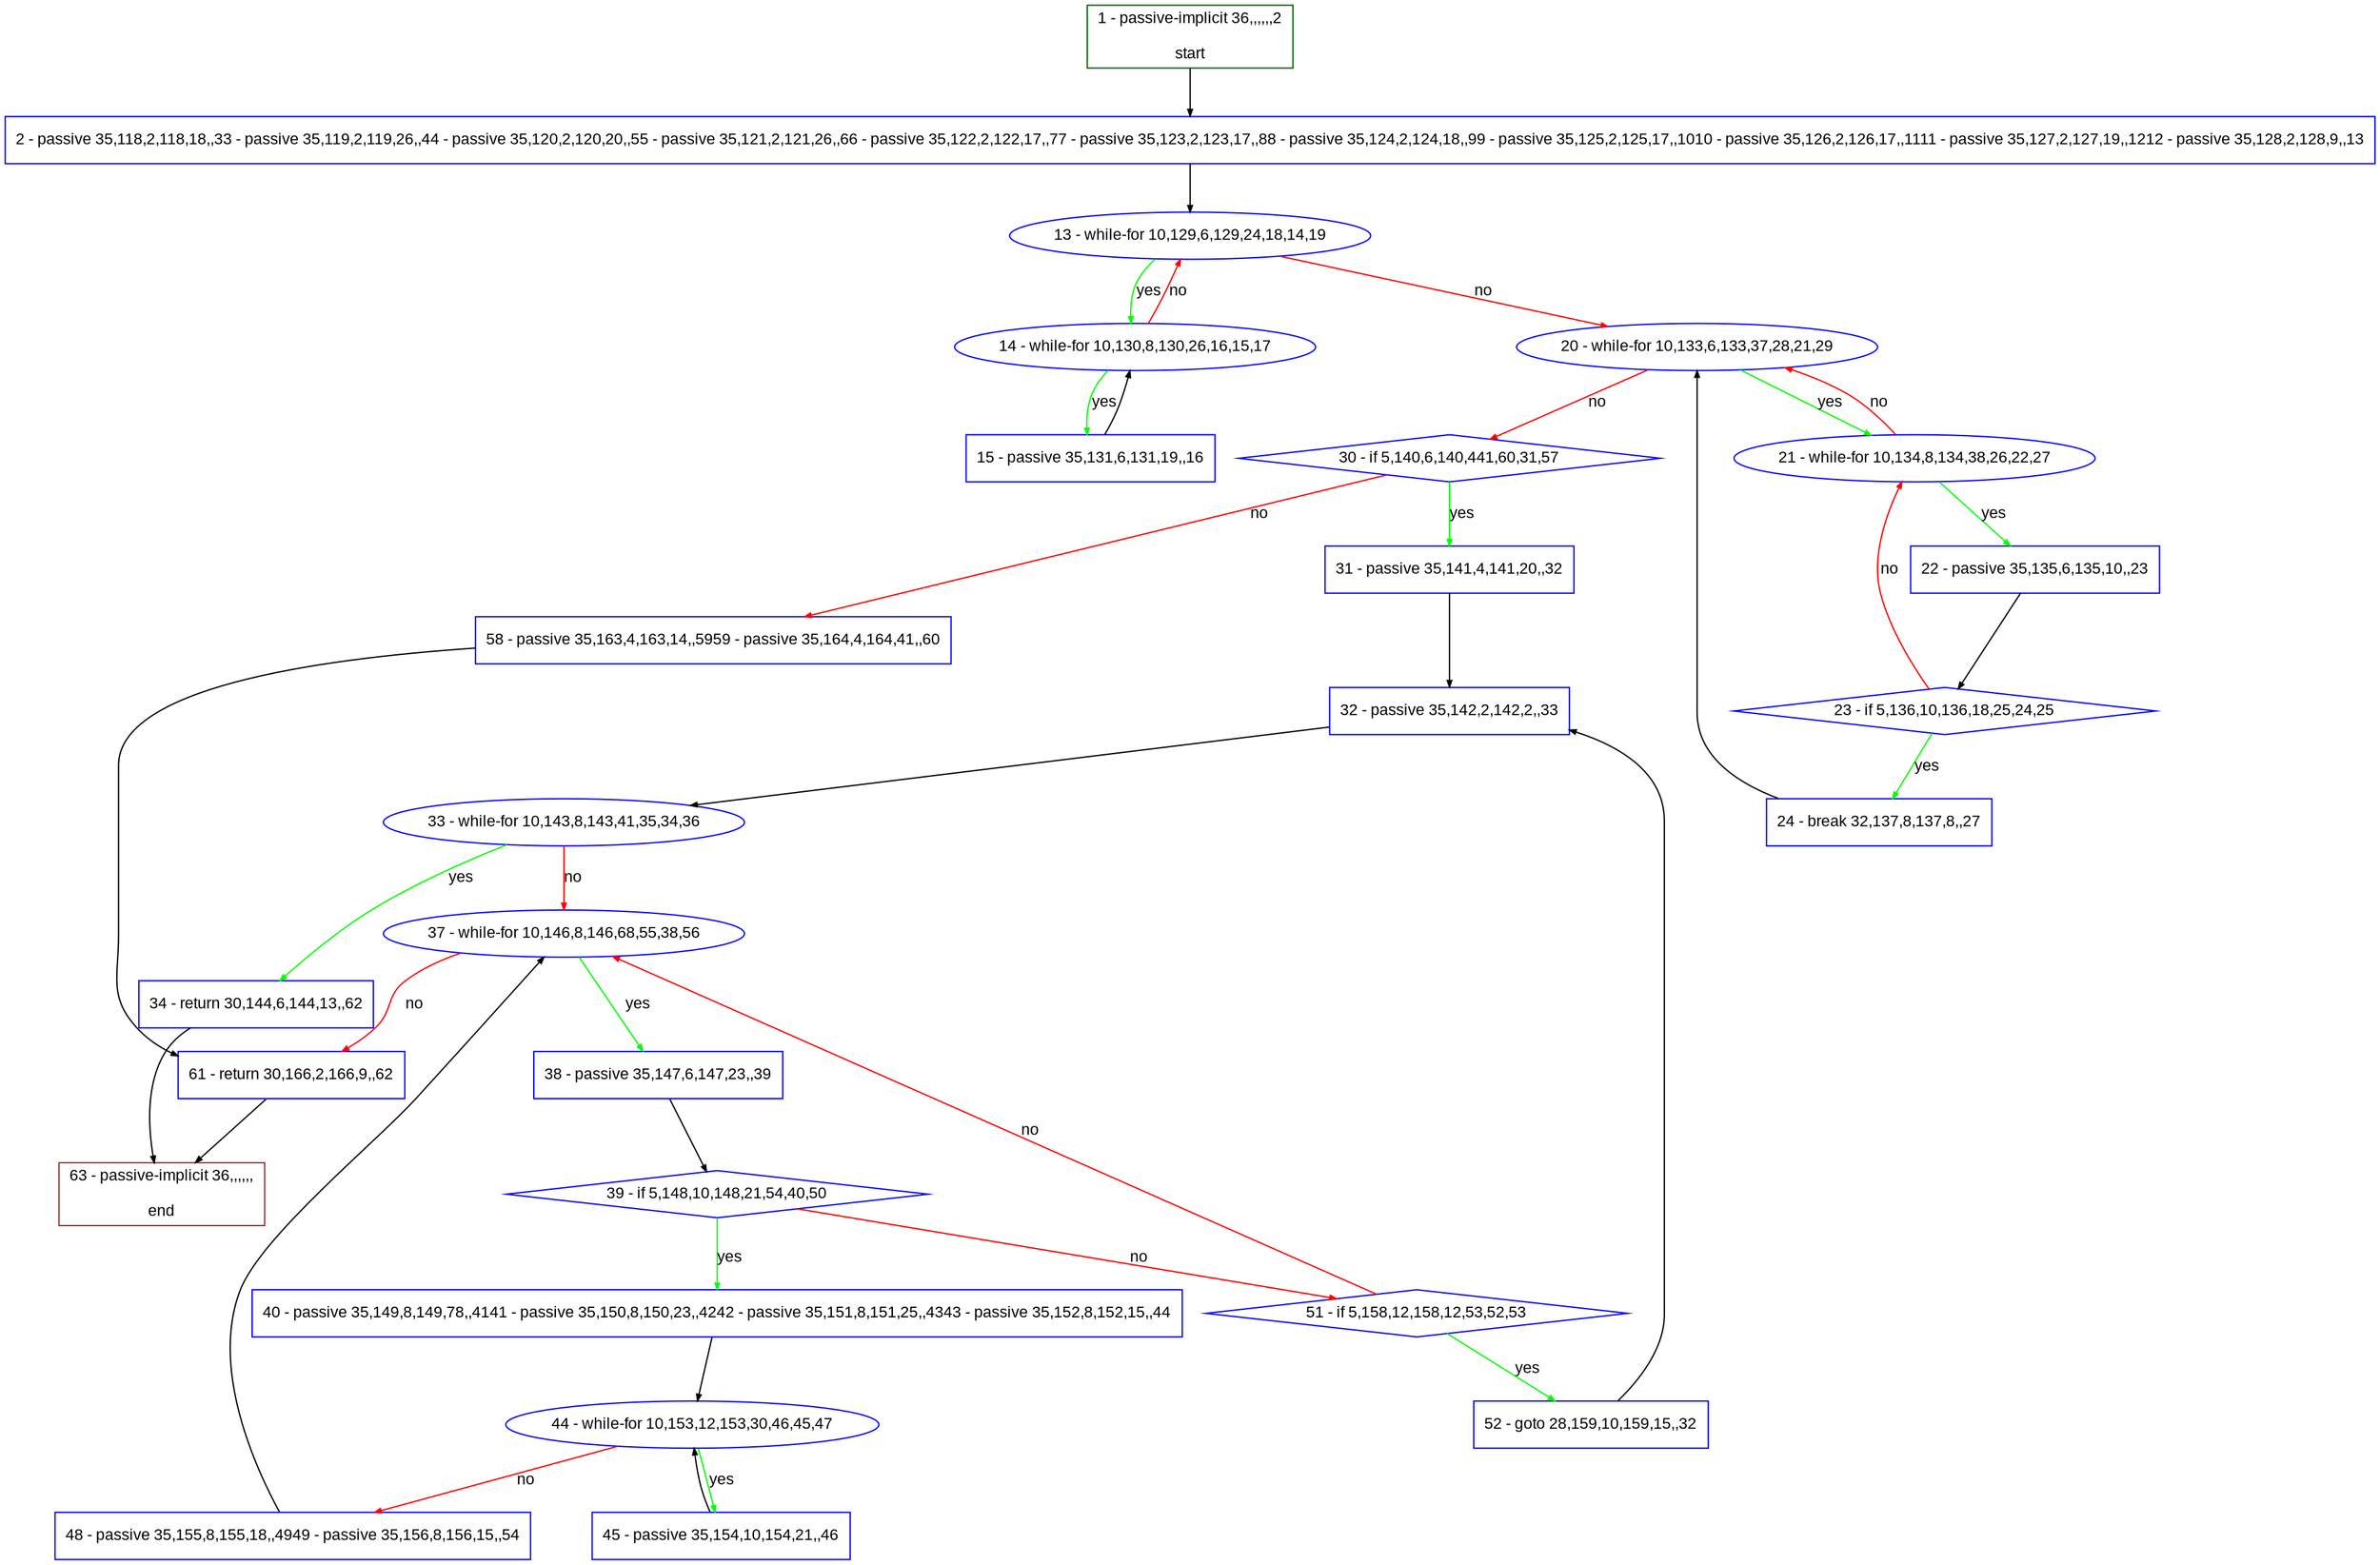 digraph "" {
  graph [pack="true", label="", fontsize="12", packmode="clust", fontname="Arial", fillcolor="#FFFFCC", bgcolor="white", style="rounded,filled", compound="true"];
  node [node_initialized="no", label="", color="grey", fontsize="12", fillcolor="white", fontname="Arial", style="filled", shape="rectangle", compound="true", fixedsize="false"];
  edge [fontcolor="black", arrowhead="normal", arrowtail="none", arrowsize="0.5", ltail="", label="", color="black", fontsize="12", lhead="", fontname="Arial", dir="forward", compound="true"];
  __N1 [label="2 - passive 35,118,2,118,18,,33 - passive 35,119,2,119,26,,44 - passive 35,120,2,120,20,,55 - passive 35,121,2,121,26,,66 - passive 35,122,2,122,17,,77 - passive 35,123,2,123,17,,88 - passive 35,124,2,124,18,,99 - passive 35,125,2,125,17,,1010 - passive 35,126,2,126,17,,1111 - passive 35,127,2,127,19,,1212 - passive 35,128,2,128,9,,13", color="#0000ff", fillcolor="#ffffff", style="filled", shape="box"];
  __N2 [label="1 - passive-implicit 36,,,,,,2\n\nstart", color="#006400", fillcolor="#ffffff", style="filled", shape="box"];
  __N3 [label="13 - while-for 10,129,6,129,24,18,14,19", color="#0000ff", fillcolor="#ffffff", style="filled", shape="oval"];
  __N4 [label="14 - while-for 10,130,8,130,26,16,15,17", color="#0000ff", fillcolor="#ffffff", style="filled", shape="oval"];
  __N5 [label="20 - while-for 10,133,6,133,37,28,21,29", color="#0000ff", fillcolor="#ffffff", style="filled", shape="oval"];
  __N6 [label="15 - passive 35,131,6,131,19,,16", color="#0000ff", fillcolor="#ffffff", style="filled", shape="box"];
  __N7 [label="21 - while-for 10,134,8,134,38,26,22,27", color="#0000ff", fillcolor="#ffffff", style="filled", shape="oval"];
  __N8 [label="30 - if 5,140,6,140,441,60,31,57", color="#0000ff", fillcolor="#ffffff", style="filled", shape="diamond"];
  __N9 [label="22 - passive 35,135,6,135,10,,23", color="#0000ff", fillcolor="#ffffff", style="filled", shape="box"];
  __N10 [label="23 - if 5,136,10,136,18,25,24,25", color="#0000ff", fillcolor="#ffffff", style="filled", shape="diamond"];
  __N11 [label="24 - break 32,137,8,137,8,,27", color="#0000ff", fillcolor="#ffffff", style="filled", shape="box"];
  __N12 [label="31 - passive 35,141,4,141,20,,32", color="#0000ff", fillcolor="#ffffff", style="filled", shape="box"];
  __N13 [label="58 - passive 35,163,4,163,14,,5959 - passive 35,164,4,164,41,,60", color="#0000ff", fillcolor="#ffffff", style="filled", shape="box"];
  __N14 [label="32 - passive 35,142,2,142,2,,33", color="#0000ff", fillcolor="#ffffff", style="filled", shape="box"];
  __N15 [label="33 - while-for 10,143,8,143,41,35,34,36", color="#0000ff", fillcolor="#ffffff", style="filled", shape="oval"];
  __N16 [label="34 - return 30,144,6,144,13,,62", color="#0000ff", fillcolor="#ffffff", style="filled", shape="box"];
  __N17 [label="37 - while-for 10,146,8,146,68,55,38,56", color="#0000ff", fillcolor="#ffffff", style="filled", shape="oval"];
  __N18 [label="63 - passive-implicit 36,,,,,,\n\nend", color="#a52a2a", fillcolor="#ffffff", style="filled", shape="box"];
  __N19 [label="38 - passive 35,147,6,147,23,,39", color="#0000ff", fillcolor="#ffffff", style="filled", shape="box"];
  __N20 [label="61 - return 30,166,2,166,9,,62", color="#0000ff", fillcolor="#ffffff", style="filled", shape="box"];
  __N21 [label="39 - if 5,148,10,148,21,54,40,50", color="#0000ff", fillcolor="#ffffff", style="filled", shape="diamond"];
  __N22 [label="40 - passive 35,149,8,149,78,,4141 - passive 35,150,8,150,23,,4242 - passive 35,151,8,151,25,,4343 - passive 35,152,8,152,15,,44", color="#0000ff", fillcolor="#ffffff", style="filled", shape="box"];
  __N23 [label="51 - if 5,158,12,158,12,53,52,53", color="#0000ff", fillcolor="#ffffff", style="filled", shape="diamond"];
  __N24 [label="44 - while-for 10,153,12,153,30,46,45,47", color="#0000ff", fillcolor="#ffffff", style="filled", shape="oval"];
  __N25 [label="45 - passive 35,154,10,154,21,,46", color="#0000ff", fillcolor="#ffffff", style="filled", shape="box"];
  __N26 [label="48 - passive 35,155,8,155,18,,4949 - passive 35,156,8,156,15,,54", color="#0000ff", fillcolor="#ffffff", style="filled", shape="box"];
  __N27 [label="52 - goto 28,159,10,159,15,,32", color="#0000ff", fillcolor="#ffffff", style="filled", shape="box"];
  __N2 -> __N1 [arrowhead="normal", arrowtail="none", color="#000000", label="", dir="forward"];
  __N1 -> __N3 [arrowhead="normal", arrowtail="none", color="#000000", label="", dir="forward"];
  __N3 -> __N4 [arrowhead="normal", arrowtail="none", color="#00ff00", label="yes", dir="forward"];
  __N4 -> __N3 [arrowhead="normal", arrowtail="none", color="#ff0000", label="no", dir="forward"];
  __N3 -> __N5 [arrowhead="normal", arrowtail="none", color="#ff0000", label="no", dir="forward"];
  __N4 -> __N6 [arrowhead="normal", arrowtail="none", color="#00ff00", label="yes", dir="forward"];
  __N6 -> __N4 [arrowhead="normal", arrowtail="none", color="#000000", label="", dir="forward"];
  __N5 -> __N7 [arrowhead="normal", arrowtail="none", color="#00ff00", label="yes", dir="forward"];
  __N7 -> __N5 [arrowhead="normal", arrowtail="none", color="#ff0000", label="no", dir="forward"];
  __N5 -> __N8 [arrowhead="normal", arrowtail="none", color="#ff0000", label="no", dir="forward"];
  __N7 -> __N9 [arrowhead="normal", arrowtail="none", color="#00ff00", label="yes", dir="forward"];
  __N9 -> __N10 [arrowhead="normal", arrowtail="none", color="#000000", label="", dir="forward"];
  __N10 -> __N7 [arrowhead="normal", arrowtail="none", color="#ff0000", label="no", dir="forward"];
  __N10 -> __N11 [arrowhead="normal", arrowtail="none", color="#00ff00", label="yes", dir="forward"];
  __N11 -> __N5 [arrowhead="normal", arrowtail="none", color="#000000", label="", dir="forward"];
  __N8 -> __N12 [arrowhead="normal", arrowtail="none", color="#00ff00", label="yes", dir="forward"];
  __N8 -> __N13 [arrowhead="normal", arrowtail="none", color="#ff0000", label="no", dir="forward"];
  __N12 -> __N14 [arrowhead="normal", arrowtail="none", color="#000000", label="", dir="forward"];
  __N14 -> __N15 [arrowhead="normal", arrowtail="none", color="#000000", label="", dir="forward"];
  __N15 -> __N16 [arrowhead="normal", arrowtail="none", color="#00ff00", label="yes", dir="forward"];
  __N15 -> __N17 [arrowhead="normal", arrowtail="none", color="#ff0000", label="no", dir="forward"];
  __N16 -> __N18 [arrowhead="normal", arrowtail="none", color="#000000", label="", dir="forward"];
  __N17 -> __N19 [arrowhead="normal", arrowtail="none", color="#00ff00", label="yes", dir="forward"];
  __N17 -> __N20 [arrowhead="normal", arrowtail="none", color="#ff0000", label="no", dir="forward"];
  __N19 -> __N21 [arrowhead="normal", arrowtail="none", color="#000000", label="", dir="forward"];
  __N21 -> __N22 [arrowhead="normal", arrowtail="none", color="#00ff00", label="yes", dir="forward"];
  __N21 -> __N23 [arrowhead="normal", arrowtail="none", color="#ff0000", label="no", dir="forward"];
  __N22 -> __N24 [arrowhead="normal", arrowtail="none", color="#000000", label="", dir="forward"];
  __N24 -> __N25 [arrowhead="normal", arrowtail="none", color="#00ff00", label="yes", dir="forward"];
  __N25 -> __N24 [arrowhead="normal", arrowtail="none", color="#000000", label="", dir="forward"];
  __N24 -> __N26 [arrowhead="normal", arrowtail="none", color="#ff0000", label="no", dir="forward"];
  __N26 -> __N17 [arrowhead="normal", arrowtail="none", color="#000000", label="", dir="forward"];
  __N23 -> __N17 [arrowhead="normal", arrowtail="none", color="#ff0000", label="no", dir="forward"];
  __N23 -> __N27 [arrowhead="normal", arrowtail="none", color="#00ff00", label="yes", dir="forward"];
  __N27 -> __N14 [arrowhead="normal", arrowtail="none", color="#000000", label="", dir="forward"];
  __N13 -> __N20 [arrowhead="normal", arrowtail="none", color="#000000", label="", dir="forward"];
  __N20 -> __N18 [arrowhead="normal", arrowtail="none", color="#000000", label="", dir="forward"];
}
